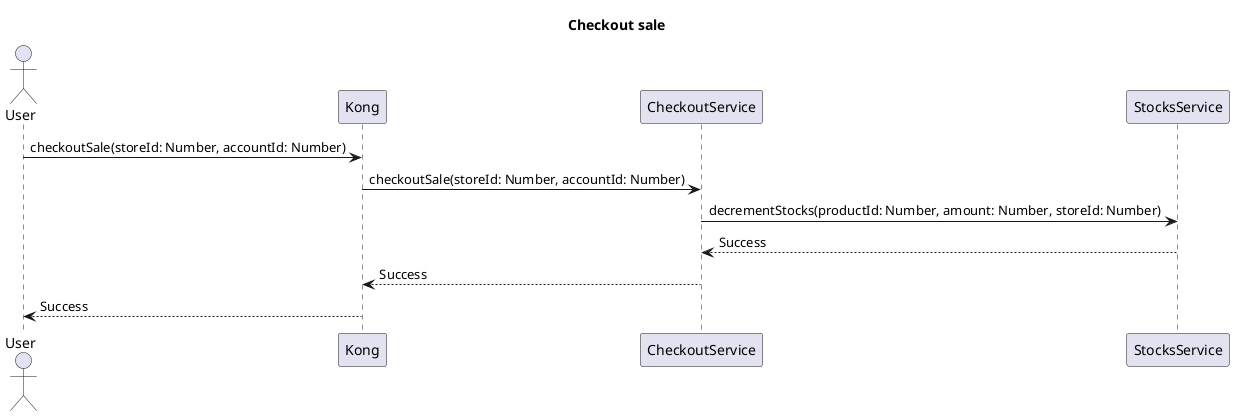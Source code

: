 @startuml checkout-sale
title Checkout sale
actor User

User -> Kong :checkoutSale(storeId: Number, accountId: Number)
Kong -> CheckoutService : checkoutSale(storeId: Number, accountId: Number)
CheckoutService -> StocksService : decrementStocks(productId: Number, amount: Number, storeId: Number)
StocksService --> CheckoutService  :Success
CheckoutService --> Kong  :Success
Kong --> User : Success
@enduml